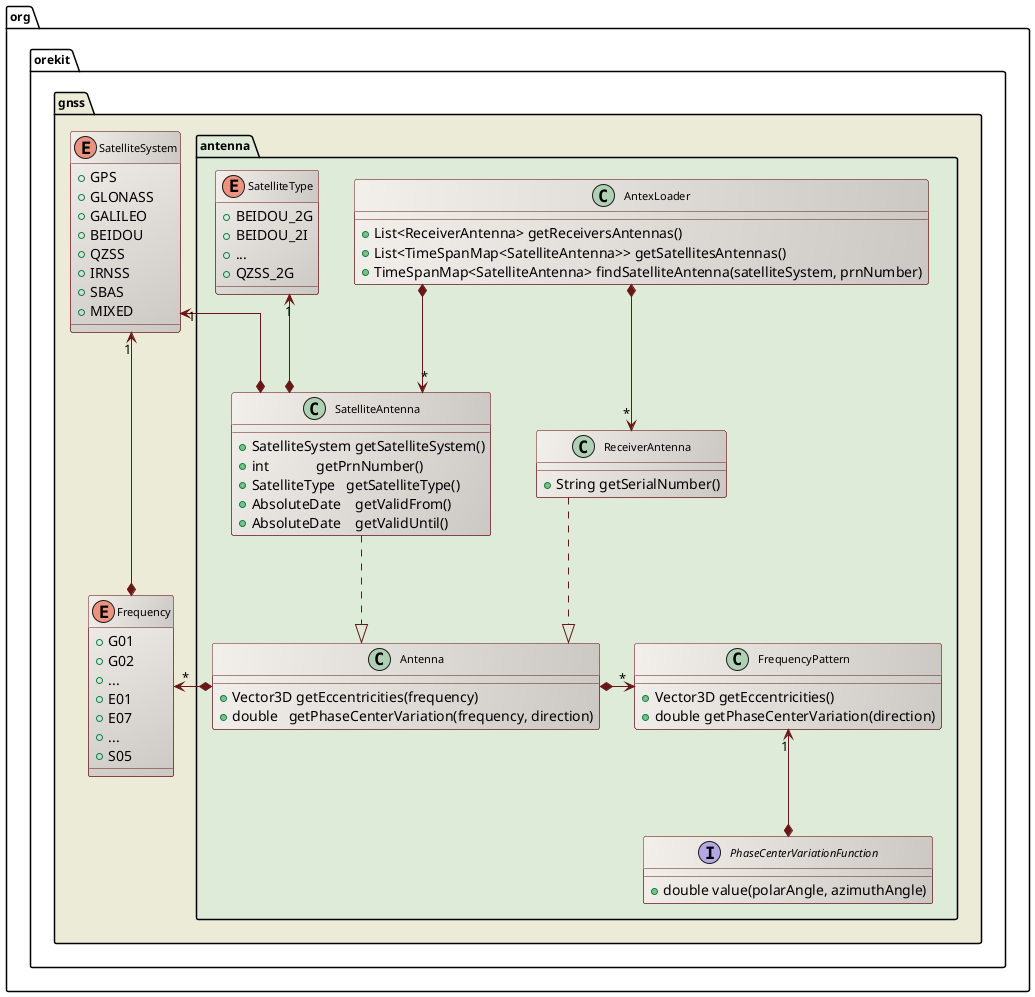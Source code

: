 ' Copyright 2002-2022 CS GROUP
' Licensed to CS GROUP (CS) under one or more
' contributor license agreements.  See the NOTICE file distributed with
' this work for additional information regarding copyright ownership.
' CS licenses this file to You under the Apache License, Version 2.0
' (the "License"); you may not use this file except in compliance with
' the License.  You may obtain a copy of the License at
'
'   http://www.apache.org/licenses/LICENSE-2.0
'
' Unless required by applicable law or agreed to in writing, software
' distributed under the License is distributed on an "AS IS" BASIS,
' WITHOUT WARRANTIES OR CONDITIONS OF ANY KIND, either express or implied.
' See the License for the specific language governing permissions and
' limitations under the License.

@startuml

  skinparam svek                  true
  skinparam ClassBackgroundColor  #F3EFEB/CCC9C5
  skinparam ClassArrowColor       #691616
  skinparam ClassBorderColor      #691616
  skinparam NoteBackgroundColor   #F3EFEB
  skinparam NoteBorderColor       #691616
  skinparam NoteFontColor         #691616
  skinparam ClassFontSize         11
  skinparam PackageFontSize       12
  skinparam linetype              ortho

  package org.orekit.gnss #ECEBD8 {

    enum SatelliteSystem {
      +GPS
      +GLONASS
      +GALILEO
      +BEIDOU
      +QZSS
      +IRNSS
      +SBAS
      +MIXED
    }

    enum Frequency {
      +G01
      +G02
      +...
      +E01
      +E07
      +...
      +S05
    }

    SatelliteSystem "1" <--* Frequency

    package antenna #DDEBD8 {

      enum SatelliteType {
        +BEIDOU_2G
        +BEIDOU_2I
        +...
        +QZSS_2G
      }

      class AntexLoader {
        +List<ReceiverAntenna> getReceiversAntennas() 
        +List<TimeSpanMap<SatelliteAntenna>> getSatellitesAntennas()
        +TimeSpanMap<SatelliteAntenna> findSatelliteAntenna(satelliteSystem, prnNumber)
      }

      class Antenna {
        +Vector3D getEccentricities(frequency)
        +double   getPhaseCenterVariation(frequency, direction)
      }

      class ReceiverAntenna {
        +String getSerialNumber()
      }

      class SatelliteAntenna {
        +SatelliteSystem getSatelliteSystem()
        +int             getPrnNumber()
        +SatelliteType   getSatelliteType()
        +AbsoluteDate    getValidFrom()
        +AbsoluteDate    getValidUntil()
      }

      class FrequencyPattern {
        +Vector3D getEccentricities()
        +double getPhaseCenterVariation(direction)
      }

      interface PhaseCenterVariationFunction {
        +double value(polarAngle, azimuthAngle)
      }

      FrequencyPattern "1" <--* PhaseCenterVariationFunction
      Frequency        "*" <-left-* Antenna
      Antenna *-right-> "*" FrequencyPattern
      SatelliteAntenna     ..|> Antenna
      ReceiverAntenna     ..|> Antenna
      SatelliteSystem  "1" <--* SatelliteAntenna
      SatelliteType    "1" <--* SatelliteAntenna
      AntexLoader *--> "*" SatelliteAntenna
      AntexLoader *--> "*" ReceiverAntenna

    }

  }

@enduml

